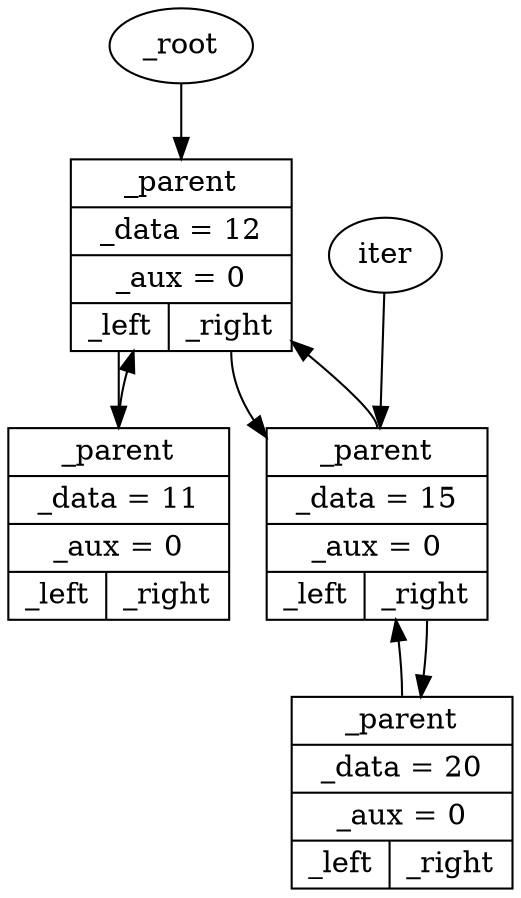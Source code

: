 digraph {
root [label="_root"];
root -> node0x2365010;
node0x2365010 [shape=record,label="{<parent> _parent | _data = 12 | _aux = 0 | { <left> _left | <right> _right } }"];
node0x2365040 [shape=record,label="{<parent> _parent | _data = 15 | _aux = 0 | { <left> _left | <right> _right } }"];
node0x2365070 [shape=record,label="{<parent> _parent | _data = 20 | _aux = 0 | { <left> _left | <right> _right } }"];
node0x23650a0 [shape=record,label="{<parent> _parent | _data = 11 | _aux = 0 | { <left> _left | <right> _right } }"];
node0x2365010:left:s -> node0x23650a0;
node0x2365010:right:s -> node0x2365040;
node0x2365040:parent:n -> node0x2365010;
node0x2365040:right:s -> node0x2365070;
node0x2365070:parent:n -> node0x2365040;
node0x23650a0:parent:n -> node0x2365010;
iter -> node0x2365040;
}
